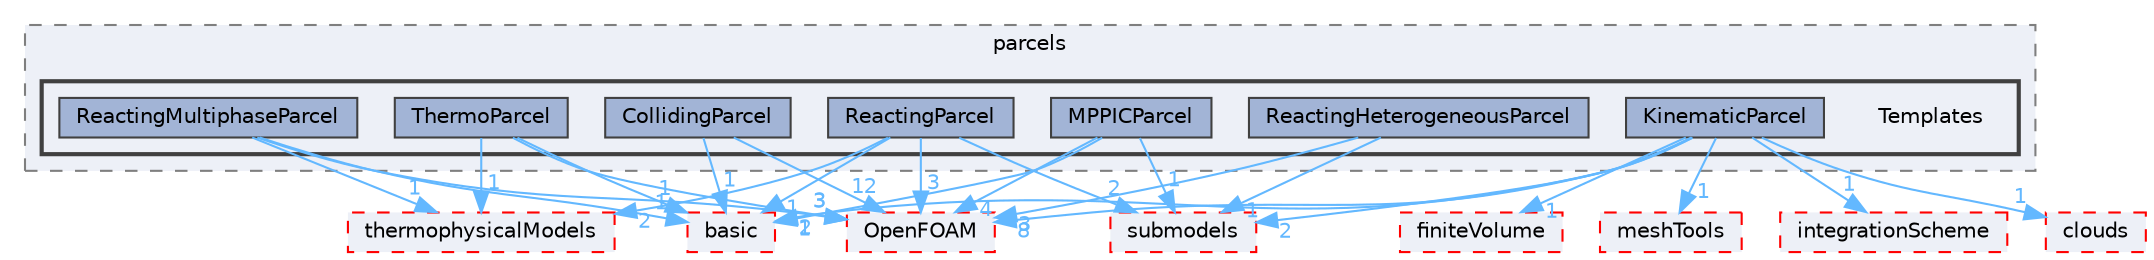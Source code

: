 digraph "src/lagrangian/intermediate/parcels/Templates"
{
 // LATEX_PDF_SIZE
  bgcolor="transparent";
  edge [fontname=Helvetica,fontsize=10,labelfontname=Helvetica,labelfontsize=10];
  node [fontname=Helvetica,fontsize=10,shape=box,height=0.2,width=0.4];
  compound=true
  subgraph clusterdir_b8d19ddbdf0975644e34192d6313800e {
    graph [ bgcolor="#edf0f7", pencolor="grey50", label="parcels", fontname=Helvetica,fontsize=10 style="filled,dashed", URL="dir_b8d19ddbdf0975644e34192d6313800e.html",tooltip=""]
  subgraph clusterdir_0e9805b96b2bf461314a136059d44950 {
    graph [ bgcolor="#edf0f7", pencolor="grey25", label="", fontname=Helvetica,fontsize=10 style="filled,bold", URL="dir_0e9805b96b2bf461314a136059d44950.html",tooltip=""]
    dir_0e9805b96b2bf461314a136059d44950 [shape=plaintext, label="Templates"];
  dir_f5d1b081941abbb98c3b184000882efb [label="CollidingParcel", fillcolor="#a2b4d6", color="grey25", style="filled", URL="dir_f5d1b081941abbb98c3b184000882efb.html",tooltip=""];
  dir_e6fa29ffcebf97536c5af0e0de8e48ae [label="KinematicParcel", fillcolor="#a2b4d6", color="grey25", style="filled", URL="dir_e6fa29ffcebf97536c5af0e0de8e48ae.html",tooltip=""];
  dir_faa4c92a8e58dc732cc7edb294caad34 [label="MPPICParcel", fillcolor="#a2b4d6", color="grey25", style="filled", URL="dir_faa4c92a8e58dc732cc7edb294caad34.html",tooltip=""];
  dir_42b3f1ab845d71c413531aebf8947942 [label="ReactingHeterogeneousParcel", fillcolor="#a2b4d6", color="grey25", style="filled", URL="dir_42b3f1ab845d71c413531aebf8947942.html",tooltip=""];
  dir_f59a2df3d52ee401e518026ebe68d15a [label="ReactingMultiphaseParcel", fillcolor="#a2b4d6", color="grey25", style="filled", URL="dir_f59a2df3d52ee401e518026ebe68d15a.html",tooltip=""];
  dir_7d7e78a3280a68cf27da9706030972c9 [label="ReactingParcel", fillcolor="#a2b4d6", color="grey25", style="filled", URL="dir_7d7e78a3280a68cf27da9706030972c9.html",tooltip=""];
  dir_43bde6f6c24871b0bc7bfe5713f93f60 [label="ThermoParcel", fillcolor="#a2b4d6", color="grey25", style="filled", URL="dir_43bde6f6c24871b0bc7bfe5713f93f60.html",tooltip=""];
  }
  }
  dir_2778d089ec5c4f66810b11f753867003 [label="thermophysicalModels", fillcolor="#edf0f7", color="red", style="filled,dashed", URL="dir_2778d089ec5c4f66810b11f753867003.html",tooltip=""];
  dir_584e0ab0901b4327f36f4285cac7f2f8 [label="basic", fillcolor="#edf0f7", color="red", style="filled,dashed", URL="dir_584e0ab0901b4327f36f4285cac7f2f8.html",tooltip=""];
  dir_825de5f87f0ef3ae7d76ccd6a5458244 [label="submodels", fillcolor="#edf0f7", color="red", style="filled,dashed", URL="dir_825de5f87f0ef3ae7d76ccd6a5458244.html",tooltip=""];
  dir_9bd15774b555cf7259a6fa18f99fe99b [label="finiteVolume", fillcolor="#edf0f7", color="red", style="filled,dashed", URL="dir_9bd15774b555cf7259a6fa18f99fe99b.html",tooltip=""];
  dir_ae30ad0bef50cf391b24c614251bb9fd [label="meshTools", fillcolor="#edf0f7", color="red", style="filled,dashed", URL="dir_ae30ad0bef50cf391b24c614251bb9fd.html",tooltip=""];
  dir_b883d9ef4401f3bc7334173de6a907cc [label="integrationScheme", fillcolor="#edf0f7", color="red", style="filled,dashed", URL="dir_b883d9ef4401f3bc7334173de6a907cc.html",tooltip=""];
  dir_bdd630a78c14e3d279a2564e7964fc69 [label="clouds", fillcolor="#edf0f7", color="red", style="filled,dashed", URL="dir_bdd630a78c14e3d279a2564e7964fc69.html",tooltip=""];
  dir_c5473ff19b20e6ec4dfe5c310b3778a8 [label="OpenFOAM", fillcolor="#edf0f7", color="red", style="filled,dashed", URL="dir_c5473ff19b20e6ec4dfe5c310b3778a8.html",tooltip=""];
  dir_f5d1b081941abbb98c3b184000882efb->dir_584e0ab0901b4327f36f4285cac7f2f8 [headlabel="1", labeldistance=1.5 headhref="dir_000537_000211.html" href="dir_000537_000211.html" color="steelblue1" fontcolor="steelblue1"];
  dir_f5d1b081941abbb98c3b184000882efb->dir_c5473ff19b20e6ec4dfe5c310b3778a8 [headlabel="12", labeldistance=1.5 headhref="dir_000537_002695.html" href="dir_000537_002695.html" color="steelblue1" fontcolor="steelblue1"];
  dir_e6fa29ffcebf97536c5af0e0de8e48ae->dir_584e0ab0901b4327f36f4285cac7f2f8 [headlabel="2", labeldistance=1.5 headhref="dir_002023_000211.html" href="dir_002023_000211.html" color="steelblue1" fontcolor="steelblue1"];
  dir_e6fa29ffcebf97536c5af0e0de8e48ae->dir_825de5f87f0ef3ae7d76ccd6a5458244 [headlabel="2", labeldistance=1.5 headhref="dir_002023_003801.html" href="dir_002023_003801.html" color="steelblue1" fontcolor="steelblue1"];
  dir_e6fa29ffcebf97536c5af0e0de8e48ae->dir_9bd15774b555cf7259a6fa18f99fe99b [headlabel="1", labeldistance=1.5 headhref="dir_002023_001387.html" href="dir_002023_001387.html" color="steelblue1" fontcolor="steelblue1"];
  dir_e6fa29ffcebf97536c5af0e0de8e48ae->dir_ae30ad0bef50cf391b24c614251bb9fd [headlabel="1", labeldistance=1.5 headhref="dir_002023_002382.html" href="dir_002023_002382.html" color="steelblue1" fontcolor="steelblue1"];
  dir_e6fa29ffcebf97536c5af0e0de8e48ae->dir_b883d9ef4401f3bc7334173de6a907cc [headlabel="1", labeldistance=1.5 headhref="dir_002023_001882.html" href="dir_002023_001882.html" color="steelblue1" fontcolor="steelblue1"];
  dir_e6fa29ffcebf97536c5af0e0de8e48ae->dir_bdd630a78c14e3d279a2564e7964fc69 [headlabel="1", labeldistance=1.5 headhref="dir_002023_000508.html" href="dir_002023_000508.html" color="steelblue1" fontcolor="steelblue1"];
  dir_e6fa29ffcebf97536c5af0e0de8e48ae->dir_c5473ff19b20e6ec4dfe5c310b3778a8 [headlabel="8", labeldistance=1.5 headhref="dir_002023_002695.html" href="dir_002023_002695.html" color="steelblue1" fontcolor="steelblue1"];
  dir_faa4c92a8e58dc732cc7edb294caad34->dir_584e0ab0901b4327f36f4285cac7f2f8 [headlabel="1", labeldistance=1.5 headhref="dir_002461_000211.html" href="dir_002461_000211.html" color="steelblue1" fontcolor="steelblue1"];
  dir_faa4c92a8e58dc732cc7edb294caad34->dir_825de5f87f0ef3ae7d76ccd6a5458244 [headlabel="1", labeldistance=1.5 headhref="dir_002461_003801.html" href="dir_002461_003801.html" color="steelblue1" fontcolor="steelblue1"];
  dir_faa4c92a8e58dc732cc7edb294caad34->dir_c5473ff19b20e6ec4dfe5c310b3778a8 [headlabel="4", labeldistance=1.5 headhref="dir_002461_002695.html" href="dir_002461_002695.html" color="steelblue1" fontcolor="steelblue1"];
  dir_42b3f1ab845d71c413531aebf8947942->dir_825de5f87f0ef3ae7d76ccd6a5458244 [headlabel="1", labeldistance=1.5 headhref="dir_003217_003801.html" href="dir_003217_003801.html" color="steelblue1" fontcolor="steelblue1"];
  dir_42b3f1ab845d71c413531aebf8947942->dir_c5473ff19b20e6ec4dfe5c310b3778a8 [headlabel="3", labeldistance=1.5 headhref="dir_003217_002695.html" href="dir_003217_002695.html" color="steelblue1" fontcolor="steelblue1"];
  dir_f59a2df3d52ee401e518026ebe68d15a->dir_2778d089ec5c4f66810b11f753867003 [headlabel="1", labeldistance=1.5 headhref="dir_003226_004022.html" href="dir_003226_004022.html" color="steelblue1" fontcolor="steelblue1"];
  dir_f59a2df3d52ee401e518026ebe68d15a->dir_584e0ab0901b4327f36f4285cac7f2f8 [headlabel="1", labeldistance=1.5 headhref="dir_003226_000211.html" href="dir_003226_000211.html" color="steelblue1" fontcolor="steelblue1"];
  dir_f59a2df3d52ee401e518026ebe68d15a->dir_c5473ff19b20e6ec4dfe5c310b3778a8 [headlabel="3", labeldistance=1.5 headhref="dir_003226_002695.html" href="dir_003226_002695.html" color="steelblue1" fontcolor="steelblue1"];
  dir_7d7e78a3280a68cf27da9706030972c9->dir_2778d089ec5c4f66810b11f753867003 [headlabel="2", labeldistance=1.5 headhref="dir_003228_004022.html" href="dir_003228_004022.html" color="steelblue1" fontcolor="steelblue1"];
  dir_7d7e78a3280a68cf27da9706030972c9->dir_584e0ab0901b4327f36f4285cac7f2f8 [headlabel="1", labeldistance=1.5 headhref="dir_003228_000211.html" href="dir_003228_000211.html" color="steelblue1" fontcolor="steelblue1"];
  dir_7d7e78a3280a68cf27da9706030972c9->dir_825de5f87f0ef3ae7d76ccd6a5458244 [headlabel="2", labeldistance=1.5 headhref="dir_003228_003801.html" href="dir_003228_003801.html" color="steelblue1" fontcolor="steelblue1"];
  dir_7d7e78a3280a68cf27da9706030972c9->dir_c5473ff19b20e6ec4dfe5c310b3778a8 [headlabel="3", labeldistance=1.5 headhref="dir_003228_002695.html" href="dir_003228_002695.html" color="steelblue1" fontcolor="steelblue1"];
  dir_43bde6f6c24871b0bc7bfe5713f93f60->dir_2778d089ec5c4f66810b11f753867003 [headlabel="1", labeldistance=1.5 headhref="dir_004017_004022.html" href="dir_004017_004022.html" color="steelblue1" fontcolor="steelblue1"];
  dir_43bde6f6c24871b0bc7bfe5713f93f60->dir_584e0ab0901b4327f36f4285cac7f2f8 [headlabel="1", labeldistance=1.5 headhref="dir_004017_000211.html" href="dir_004017_000211.html" color="steelblue1" fontcolor="steelblue1"];
  dir_43bde6f6c24871b0bc7bfe5713f93f60->dir_c5473ff19b20e6ec4dfe5c310b3778a8 [headlabel="3", labeldistance=1.5 headhref="dir_004017_002695.html" href="dir_004017_002695.html" color="steelblue1" fontcolor="steelblue1"];
}
